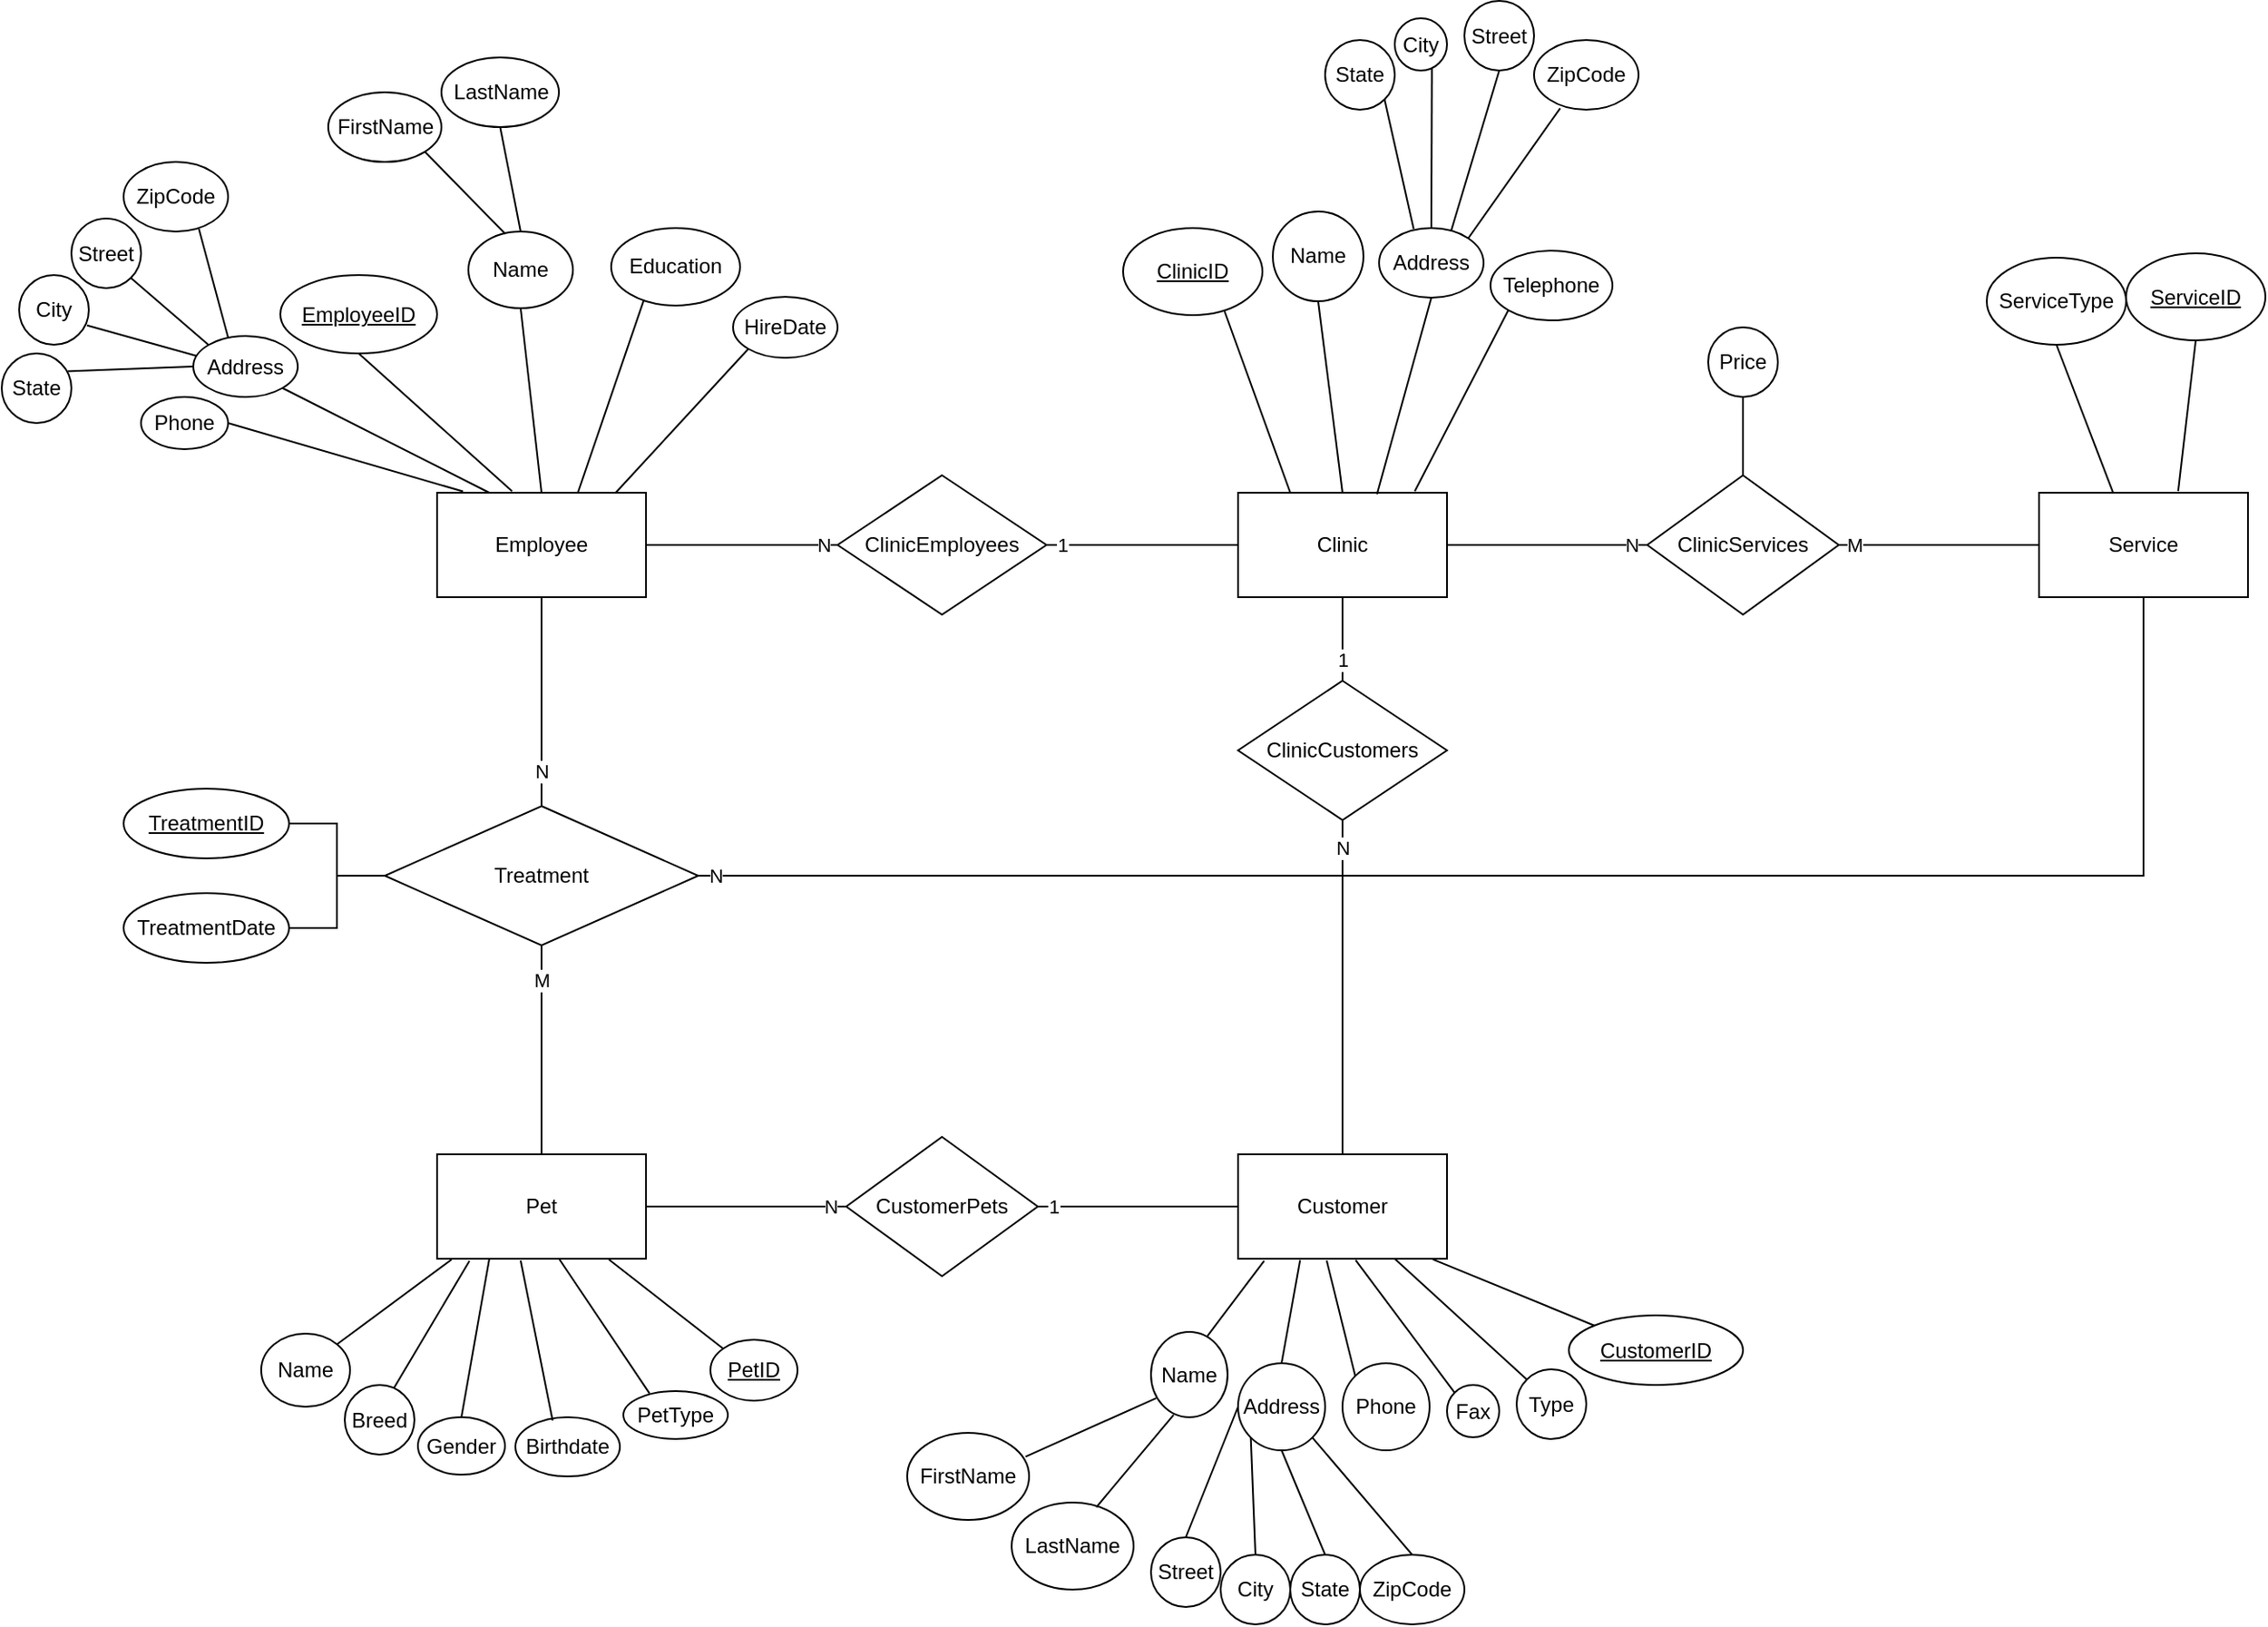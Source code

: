 <mxfile version="24.7.17">
  <diagram name="Page-1" id="QHZ02D-Xwt9p3TBRDRYw">
    <mxGraphModel dx="1434" dy="774" grid="1" gridSize="10" guides="1" tooltips="1" connect="1" arrows="1" fold="1" page="1" pageScale="1" pageWidth="1654" pageHeight="2336" math="0" shadow="0">
      <root>
        <mxCell id="0" />
        <mxCell id="1" parent="0" />
        <mxCell id="wkBuQ8UOcpV6wldaHhzW-1" value="Customer" style="rounded=0;whiteSpace=wrap;html=1;" parent="1" vertex="1">
          <mxGeometry x="800" y="720" width="120" height="60" as="geometry" />
        </mxCell>
        <mxCell id="wkBuQ8UOcpV6wldaHhzW-5" value="Clinic" style="rounded=0;whiteSpace=wrap;html=1;" parent="1" vertex="1">
          <mxGeometry x="800" y="340" width="120" height="60" as="geometry" />
        </mxCell>
        <mxCell id="wkBuQ8UOcpV6wldaHhzW-6" value="Pet" style="rounded=0;whiteSpace=wrap;html=1;" parent="1" vertex="1">
          <mxGeometry x="340" y="720" width="120" height="60" as="geometry" />
        </mxCell>
        <mxCell id="wkBuQ8UOcpV6wldaHhzW-7" value="Employee" style="rounded=0;whiteSpace=wrap;html=1;" parent="1" vertex="1">
          <mxGeometry x="340" y="340" width="120" height="60" as="geometry" />
        </mxCell>
        <mxCell id="rdd54FIDhYAE33KvgznH-1" value="Service" style="rounded=0;whiteSpace=wrap;html=1;" parent="1" vertex="1">
          <mxGeometry x="1260" y="340" width="120" height="60" as="geometry" />
        </mxCell>
        <mxCell id="-0kGIgU5v4uwBQH66-7V-128" value="N" style="edgeStyle=orthogonalEdgeStyle;rounded=0;orthogonalLoop=1;jettySize=auto;html=1;exitX=1;exitY=0.5;exitDx=0;exitDy=0;entryX=0.5;entryY=1;entryDx=0;entryDy=0;endArrow=none;endFill=0;" parent="1" source="rdd54FIDhYAE33KvgznH-5" target="rdd54FIDhYAE33KvgznH-1" edge="1">
          <mxGeometry x="-0.98" relative="1" as="geometry">
            <mxPoint as="offset" />
          </mxGeometry>
        </mxCell>
        <mxCell id="rdd54FIDhYAE33KvgznH-5" value="Treatment" style="shape=rhombus;perimeter=rhombusPerimeter;whiteSpace=wrap;html=1;align=center;" parent="1" vertex="1">
          <mxGeometry x="310" y="520" width="180" height="80" as="geometry" />
        </mxCell>
        <mxCell id="rdd54FIDhYAE33KvgznH-10" value="ClinicCustomers" style="shape=rhombus;perimeter=rhombusPerimeter;whiteSpace=wrap;html=1;align=center;" parent="1" vertex="1">
          <mxGeometry x="800" y="448" width="120" height="80" as="geometry" />
        </mxCell>
        <mxCell id="rdd54FIDhYAE33KvgznH-12" value="N" style="endArrow=none;html=1;rounded=0;entryX=0.5;entryY=1;entryDx=0;entryDy=0;exitX=0.5;exitY=0;exitDx=0;exitDy=0;" parent="1" source="wkBuQ8UOcpV6wldaHhzW-1" target="rdd54FIDhYAE33KvgznH-10" edge="1">
          <mxGeometry x="0.833" width="50" height="50" relative="1" as="geometry">
            <mxPoint x="860" y="700" as="sourcePoint" />
            <mxPoint x="990" y="560" as="targetPoint" />
            <Array as="points" />
            <mxPoint as="offset" />
          </mxGeometry>
        </mxCell>
        <mxCell id="rdd54FIDhYAE33KvgznH-13" value="ClinicEmployees" style="shape=rhombus;perimeter=rhombusPerimeter;whiteSpace=wrap;html=1;align=center;" parent="1" vertex="1">
          <mxGeometry x="570" y="330" width="120" height="80" as="geometry" />
        </mxCell>
        <mxCell id="rdd54FIDhYAE33KvgznH-14" value="N" style="endArrow=none;html=1;rounded=0;entryX=1;entryY=0.5;entryDx=0;entryDy=0;exitX=0;exitY=0.5;exitDx=0;exitDy=0;" parent="1" source="rdd54FIDhYAE33KvgznH-13" target="wkBuQ8UOcpV6wldaHhzW-7" edge="1">
          <mxGeometry x="-0.846" width="50" height="50" relative="1" as="geometry">
            <mxPoint x="560" y="370" as="sourcePoint" />
            <mxPoint x="630" y="410" as="targetPoint" />
            <Array as="points">
              <mxPoint x="530" y="370" />
            </Array>
            <mxPoint as="offset" />
          </mxGeometry>
        </mxCell>
        <mxCell id="rdd54FIDhYAE33KvgznH-15" value="1" style="endArrow=none;html=1;rounded=0;exitX=0;exitY=0.5;exitDx=0;exitDy=0;entryX=1;entryY=0.5;entryDx=0;entryDy=0;" parent="1" source="wkBuQ8UOcpV6wldaHhzW-5" target="rdd54FIDhYAE33KvgznH-13" edge="1">
          <mxGeometry x="0.846" width="50" height="50" relative="1" as="geometry">
            <mxPoint x="630" y="730" as="sourcePoint" />
            <mxPoint x="670" y="450" as="targetPoint" />
            <Array as="points">
              <mxPoint x="730" y="370" />
            </Array>
            <mxPoint as="offset" />
          </mxGeometry>
        </mxCell>
        <mxCell id="rdd54FIDhYAE33KvgznH-16" value="ClinicServices" style="shape=rhombus;perimeter=rhombusPerimeter;whiteSpace=wrap;html=1;align=center;" parent="1" vertex="1">
          <mxGeometry x="1035" y="330" width="110" height="80" as="geometry" />
        </mxCell>
        <mxCell id="rdd54FIDhYAE33KvgznH-17" value="N" style="endArrow=none;html=1;rounded=0;exitX=0;exitY=0.5;exitDx=0;exitDy=0;entryX=1;entryY=0.5;entryDx=0;entryDy=0;" parent="1" source="rdd54FIDhYAE33KvgznH-16" target="wkBuQ8UOcpV6wldaHhzW-5" edge="1">
          <mxGeometry x="-0.846" width="50" height="50" relative="1" as="geometry">
            <mxPoint x="1020" y="370" as="sourcePoint" />
            <mxPoint x="950" y="370" as="targetPoint" />
            <Array as="points">
              <mxPoint x="990" y="370" />
            </Array>
            <mxPoint as="offset" />
          </mxGeometry>
        </mxCell>
        <mxCell id="rdd54FIDhYAE33KvgznH-18" value="M" style="endArrow=none;html=1;rounded=0;entryX=1;entryY=0.5;entryDx=0;entryDy=0;exitX=0;exitY=0.5;exitDx=0;exitDy=0;" parent="1" source="rdd54FIDhYAE33KvgznH-1" target="rdd54FIDhYAE33KvgznH-16" edge="1">
          <mxGeometry x="0.846" width="50" height="50" relative="1" as="geometry">
            <mxPoint x="1240" y="370" as="sourcePoint" />
            <mxPoint x="1130" y="450" as="targetPoint" />
            <Array as="points">
              <mxPoint x="1190" y="370" />
            </Array>
            <mxPoint as="offset" />
          </mxGeometry>
        </mxCell>
        <mxCell id="rdd54FIDhYAE33KvgznH-19" value="CustomerPets" style="shape=rhombus;perimeter=rhombusPerimeter;whiteSpace=wrap;html=1;align=center;" parent="1" vertex="1">
          <mxGeometry x="575" y="710" width="110" height="80" as="geometry" />
        </mxCell>
        <mxCell id="rdd54FIDhYAE33KvgznH-20" value="N" style="endArrow=none;html=1;rounded=0;exitX=0;exitY=0.5;exitDx=0;exitDy=0;entryX=1;entryY=0.5;entryDx=0;entryDy=0;" parent="1" source="rdd54FIDhYAE33KvgznH-19" target="wkBuQ8UOcpV6wldaHhzW-6" edge="1">
          <mxGeometry x="-0.846" width="50" height="50" relative="1" as="geometry">
            <mxPoint x="560" y="750" as="sourcePoint" />
            <mxPoint x="490" y="750" as="targetPoint" />
            <Array as="points">
              <mxPoint x="530" y="750" />
            </Array>
            <mxPoint as="offset" />
          </mxGeometry>
        </mxCell>
        <mxCell id="rdd54FIDhYAE33KvgznH-21" value="1" style="endArrow=none;html=1;rounded=0;entryX=1;entryY=0.5;entryDx=0;entryDy=0;exitX=0;exitY=0.5;exitDx=0;exitDy=0;" parent="1" source="wkBuQ8UOcpV6wldaHhzW-1" target="rdd54FIDhYAE33KvgznH-19" edge="1">
          <mxGeometry x="0.846" width="50" height="50" relative="1" as="geometry">
            <mxPoint x="780" y="760" as="sourcePoint" />
            <mxPoint x="670" y="830" as="targetPoint" />
            <Array as="points">
              <mxPoint x="730" y="750" />
            </Array>
            <mxPoint as="offset" />
          </mxGeometry>
        </mxCell>
        <mxCell id="-0kGIgU5v4uwBQH66-7V-2" value="Name" style="ellipse;whiteSpace=wrap;html=1;" parent="1" vertex="1">
          <mxGeometry x="750" y="822" width="44" height="49" as="geometry" />
        </mxCell>
        <mxCell id="-0kGIgU5v4uwBQH66-7V-4" value="FirstName" style="ellipse;whiteSpace=wrap;html=1;" parent="1" vertex="1">
          <mxGeometry x="610" y="880" width="70" height="50" as="geometry" />
        </mxCell>
        <mxCell id="-0kGIgU5v4uwBQH66-7V-5" value="LastName" style="ellipse;whiteSpace=wrap;html=1;" parent="1" vertex="1">
          <mxGeometry x="670" y="920" width="70" height="50" as="geometry" />
        </mxCell>
        <mxCell id="-0kGIgU5v4uwBQH66-7V-8" value="" style="endArrow=none;html=1;rounded=0;exitX=0.971;exitY=0.273;exitDx=0;exitDy=0;entryX=0.068;entryY=0.776;entryDx=0;entryDy=0;entryPerimeter=0;exitPerimeter=0;" parent="1" source="-0kGIgU5v4uwBQH66-7V-4" target="-0kGIgU5v4uwBQH66-7V-2" edge="1">
          <mxGeometry width="50" height="50" relative="1" as="geometry">
            <mxPoint x="790" y="960" as="sourcePoint" />
            <mxPoint x="840" y="910" as="targetPoint" />
          </mxGeometry>
        </mxCell>
        <mxCell id="-0kGIgU5v4uwBQH66-7V-9" value="" style="endArrow=none;html=1;rounded=0;exitX=0.695;exitY=0.053;exitDx=0;exitDy=0;entryX=0.295;entryY=0.973;entryDx=0;entryDy=0;entryPerimeter=0;exitPerimeter=0;" parent="1" source="-0kGIgU5v4uwBQH66-7V-5" target="-0kGIgU5v4uwBQH66-7V-2" edge="1">
          <mxGeometry width="50" height="50" relative="1" as="geometry">
            <mxPoint x="730" y="915" as="sourcePoint" />
            <mxPoint x="794" y="893" as="targetPoint" />
          </mxGeometry>
        </mxCell>
        <mxCell id="-0kGIgU5v4uwBQH66-7V-10" value="" style="endArrow=none;html=1;rounded=0;exitX=0.736;exitY=0.049;exitDx=0;exitDy=0;entryX=0.125;entryY=1.019;entryDx=0;entryDy=0;entryPerimeter=0;exitPerimeter=0;" parent="1" source="-0kGIgU5v4uwBQH66-7V-2" target="wkBuQ8UOcpV6wldaHhzW-1" edge="1">
          <mxGeometry width="50" height="50" relative="1" as="geometry">
            <mxPoint x="740" y="925" as="sourcePoint" />
            <mxPoint x="804" y="903" as="targetPoint" />
          </mxGeometry>
        </mxCell>
        <mxCell id="-0kGIgU5v4uwBQH66-7V-11" value="Address" style="ellipse;whiteSpace=wrap;html=1;" parent="1" vertex="1">
          <mxGeometry x="800" y="840" width="50" height="50" as="geometry" />
        </mxCell>
        <mxCell id="-0kGIgU5v4uwBQH66-7V-12" value="" style="endArrow=none;html=1;rounded=0;entryX=0.297;entryY=1.013;entryDx=0;entryDy=0;exitX=0.5;exitY=0;exitDx=0;exitDy=0;entryPerimeter=0;" parent="1" source="-0kGIgU5v4uwBQH66-7V-11" target="wkBuQ8UOcpV6wldaHhzW-1" edge="1">
          <mxGeometry width="50" height="50" relative="1" as="geometry">
            <mxPoint x="830" y="935" as="sourcePoint" />
            <mxPoint x="814" y="913" as="targetPoint" />
          </mxGeometry>
        </mxCell>
        <mxCell id="-0kGIgU5v4uwBQH66-7V-13" value="Street" style="ellipse;whiteSpace=wrap;html=1;" parent="1" vertex="1">
          <mxGeometry x="750" y="940" width="40" height="40" as="geometry" />
        </mxCell>
        <mxCell id="-0kGIgU5v4uwBQH66-7V-14" value="" style="endArrow=none;html=1;rounded=0;entryX=0;entryY=0.5;entryDx=0;entryDy=0;exitX=0.5;exitY=0;exitDx=0;exitDy=0;" parent="1" source="-0kGIgU5v4uwBQH66-7V-13" target="-0kGIgU5v4uwBQH66-7V-11" edge="1">
          <mxGeometry width="50" height="50" relative="1" as="geometry">
            <mxPoint x="837" y="850" as="sourcePoint" />
            <mxPoint x="870" y="790" as="targetPoint" />
          </mxGeometry>
        </mxCell>
        <mxCell id="-0kGIgU5v4uwBQH66-7V-15" value="City" style="ellipse;whiteSpace=wrap;html=1;" parent="1" vertex="1">
          <mxGeometry x="790" y="950" width="40" height="40" as="geometry" />
        </mxCell>
        <mxCell id="-0kGIgU5v4uwBQH66-7V-16" value="State" style="ellipse;whiteSpace=wrap;html=1;" parent="1" vertex="1">
          <mxGeometry x="830" y="950" width="40" height="40" as="geometry" />
        </mxCell>
        <mxCell id="-0kGIgU5v4uwBQH66-7V-17" value="ZipCode" style="ellipse;whiteSpace=wrap;html=1;" parent="1" vertex="1">
          <mxGeometry x="870" y="950" width="60" height="40" as="geometry" />
        </mxCell>
        <mxCell id="-0kGIgU5v4uwBQH66-7V-19" value="" style="endArrow=none;html=1;rounded=0;entryX=0;entryY=1;entryDx=0;entryDy=0;exitX=0.5;exitY=0;exitDx=0;exitDy=0;" parent="1" source="-0kGIgU5v4uwBQH66-7V-15" target="-0kGIgU5v4uwBQH66-7V-11" edge="1">
          <mxGeometry width="50" height="50" relative="1" as="geometry">
            <mxPoint x="780" y="950" as="sourcePoint" />
            <mxPoint x="842" y="893" as="targetPoint" />
          </mxGeometry>
        </mxCell>
        <mxCell id="-0kGIgU5v4uwBQH66-7V-20" value="" style="endArrow=none;html=1;rounded=0;exitX=0.5;exitY=0;exitDx=0;exitDy=0;entryX=0.5;entryY=1;entryDx=0;entryDy=0;" parent="1" source="-0kGIgU5v4uwBQH66-7V-16" target="-0kGIgU5v4uwBQH66-7V-11" edge="1">
          <mxGeometry width="50" height="50" relative="1" as="geometry">
            <mxPoint x="790" y="960" as="sourcePoint" />
            <mxPoint x="860" y="900" as="targetPoint" />
          </mxGeometry>
        </mxCell>
        <mxCell id="-0kGIgU5v4uwBQH66-7V-21" value="" style="endArrow=none;html=1;rounded=0;entryX=1;entryY=1;entryDx=0;entryDy=0;exitX=0.5;exitY=0;exitDx=0;exitDy=0;" parent="1" source="-0kGIgU5v4uwBQH66-7V-17" target="-0kGIgU5v4uwBQH66-7V-11" edge="1">
          <mxGeometry width="50" height="50" relative="1" as="geometry">
            <mxPoint x="800" y="970" as="sourcePoint" />
            <mxPoint x="862" y="913" as="targetPoint" />
          </mxGeometry>
        </mxCell>
        <mxCell id="-0kGIgU5v4uwBQH66-7V-22" value="Phone" style="ellipse;whiteSpace=wrap;html=1;" parent="1" vertex="1">
          <mxGeometry x="860" y="840" width="50" height="50" as="geometry" />
        </mxCell>
        <mxCell id="-0kGIgU5v4uwBQH66-7V-23" value="Fax" style="ellipse;whiteSpace=wrap;html=1;" parent="1" vertex="1">
          <mxGeometry x="920" y="852.5" width="30" height="30" as="geometry" />
        </mxCell>
        <mxCell id="-0kGIgU5v4uwBQH66-7V-24" value="" style="endArrow=none;html=1;rounded=0;exitX=0;exitY=0;exitDx=0;exitDy=0;entryX=0.424;entryY=1.016;entryDx=0;entryDy=0;entryPerimeter=0;" parent="1" source="-0kGIgU5v4uwBQH66-7V-22" target="wkBuQ8UOcpV6wldaHhzW-1" edge="1">
          <mxGeometry width="50" height="50" relative="1" as="geometry">
            <mxPoint x="910" y="960" as="sourcePoint" />
            <mxPoint x="850" y="790" as="targetPoint" />
          </mxGeometry>
        </mxCell>
        <mxCell id="-0kGIgU5v4uwBQH66-7V-25" value="" style="endArrow=none;html=1;rounded=0;exitX=0;exitY=0;exitDx=0;exitDy=0;entryX=0.563;entryY=1.013;entryDx=0;entryDy=0;entryPerimeter=0;" parent="1" source="-0kGIgU5v4uwBQH66-7V-23" target="wkBuQ8UOcpV6wldaHhzW-1" edge="1">
          <mxGeometry width="50" height="50" relative="1" as="geometry">
            <mxPoint x="920" y="970" as="sourcePoint" />
            <mxPoint x="920" y="790" as="targetPoint" />
          </mxGeometry>
        </mxCell>
        <mxCell id="-0kGIgU5v4uwBQH66-7V-26" value="Type" style="ellipse;whiteSpace=wrap;html=1;" parent="1" vertex="1">
          <mxGeometry x="960" y="843.5" width="40" height="40" as="geometry" />
        </mxCell>
        <mxCell id="-0kGIgU5v4uwBQH66-7V-28" value="" style="endArrow=none;html=1;rounded=0;exitX=0;exitY=0;exitDx=0;exitDy=0;entryX=0.75;entryY=1;entryDx=0;entryDy=0;" parent="1" source="-0kGIgU5v4uwBQH66-7V-26" target="wkBuQ8UOcpV6wldaHhzW-1" edge="1">
          <mxGeometry width="50" height="50" relative="1" as="geometry">
            <mxPoint x="934" y="854" as="sourcePoint" />
            <mxPoint x="900" y="790" as="targetPoint" />
          </mxGeometry>
        </mxCell>
        <mxCell id="-0kGIgU5v4uwBQH66-7V-30" value="&lt;u&gt;CustomerID&lt;/u&gt;" style="ellipse;whiteSpace=wrap;html=1;fontStyle=4" parent="1" vertex="1">
          <mxGeometry x="990" y="812.5" width="100" height="40" as="geometry" />
        </mxCell>
        <mxCell id="-0kGIgU5v4uwBQH66-7V-31" value="" style="endArrow=none;html=1;rounded=0;exitX=0;exitY=0;exitDx=0;exitDy=0;entryX=0.932;entryY=1.005;entryDx=0;entryDy=0;entryPerimeter=0;" parent="1" source="-0kGIgU5v4uwBQH66-7V-30" target="wkBuQ8UOcpV6wldaHhzW-1" edge="1">
          <mxGeometry width="50" height="50" relative="1" as="geometry">
            <mxPoint x="966" y="851" as="sourcePoint" />
            <mxPoint x="900" y="790" as="targetPoint" />
          </mxGeometry>
        </mxCell>
        <mxCell id="-0kGIgU5v4uwBQH66-7V-32" value="Name" style="ellipse;whiteSpace=wrap;html=1;" parent="1" vertex="1">
          <mxGeometry x="239" y="823" width="51" height="42" as="geometry" />
        </mxCell>
        <mxCell id="-0kGIgU5v4uwBQH66-7V-37" value="Gender" style="ellipse;whiteSpace=wrap;html=1;" parent="1" vertex="1">
          <mxGeometry x="329" y="871" width="50" height="33" as="geometry" />
        </mxCell>
        <mxCell id="-0kGIgU5v4uwBQH66-7V-47" value="Birthdate" style="ellipse;whiteSpace=wrap;html=1;" parent="1" vertex="1">
          <mxGeometry x="385" y="871" width="60" height="34" as="geometry" />
        </mxCell>
        <mxCell id="-0kGIgU5v4uwBQH66-7V-48" value="PetType" style="ellipse;whiteSpace=wrap;html=1;" parent="1" vertex="1">
          <mxGeometry x="447" y="856" width="60" height="27.5" as="geometry" />
        </mxCell>
        <mxCell id="-0kGIgU5v4uwBQH66-7V-49" value="&lt;u&gt;PetID&lt;/u&gt;" style="ellipse;whiteSpace=wrap;html=1;" parent="1" vertex="1">
          <mxGeometry x="497" y="826.5" width="50" height="35" as="geometry" />
        </mxCell>
        <mxCell id="-0kGIgU5v4uwBQH66-7V-52" value="Breed" style="ellipse;whiteSpace=wrap;html=1;" parent="1" vertex="1">
          <mxGeometry x="287" y="852.5" width="40" height="40" as="geometry" />
        </mxCell>
        <mxCell id="-0kGIgU5v4uwBQH66-7V-53" value="" style="endArrow=none;html=1;rounded=0;exitX=0.708;exitY=0.042;exitDx=0;exitDy=0;entryX=0.155;entryY=1.02;entryDx=0;entryDy=0;exitPerimeter=0;entryPerimeter=0;" parent="1" source="-0kGIgU5v4uwBQH66-7V-52" target="wkBuQ8UOcpV6wldaHhzW-6" edge="1">
          <mxGeometry width="50" height="50" relative="1" as="geometry">
            <mxPoint x="196" y="878" as="sourcePoint" />
            <mxPoint x="231" y="858" as="targetPoint" />
          </mxGeometry>
        </mxCell>
        <mxCell id="-0kGIgU5v4uwBQH66-7V-54" value="" style="endArrow=none;html=1;rounded=0;exitX=0.5;exitY=0;exitDx=0;exitDy=0;entryX=0.25;entryY=1;entryDx=0;entryDy=0;" parent="1" source="-0kGIgU5v4uwBQH66-7V-37" target="wkBuQ8UOcpV6wldaHhzW-6" edge="1">
          <mxGeometry width="50" height="50" relative="1" as="geometry">
            <mxPoint x="308" y="877" as="sourcePoint" />
            <mxPoint x="369" y="791" as="targetPoint" />
          </mxGeometry>
        </mxCell>
        <mxCell id="-0kGIgU5v4uwBQH66-7V-55" value="" style="endArrow=none;html=1;rounded=0;exitX=0.356;exitY=0.056;exitDx=0;exitDy=0;entryX=0.4;entryY=1.017;entryDx=0;entryDy=0;exitPerimeter=0;entryPerimeter=0;" parent="1" source="-0kGIgU5v4uwBQH66-7V-47" target="wkBuQ8UOcpV6wldaHhzW-6" edge="1">
          <mxGeometry width="50" height="50" relative="1" as="geometry">
            <mxPoint x="318" y="887" as="sourcePoint" />
            <mxPoint x="379" y="801" as="targetPoint" />
          </mxGeometry>
        </mxCell>
        <mxCell id="-0kGIgU5v4uwBQH66-7V-56" value="" style="endArrow=none;html=1;rounded=0;exitX=0.25;exitY=0.048;exitDx=0;exitDy=0;entryX=0.586;entryY=1.006;entryDx=0;entryDy=0;exitPerimeter=0;entryPerimeter=0;" parent="1" source="-0kGIgU5v4uwBQH66-7V-48" target="wkBuQ8UOcpV6wldaHhzW-6" edge="1">
          <mxGeometry width="50" height="50" relative="1" as="geometry">
            <mxPoint x="328" y="897" as="sourcePoint" />
            <mxPoint x="389" y="811" as="targetPoint" />
          </mxGeometry>
        </mxCell>
        <mxCell id="-0kGIgU5v4uwBQH66-7V-57" value="" style="endArrow=none;html=1;rounded=0;exitX=0;exitY=0;exitDx=0;exitDy=0;entryX=0.822;entryY=1.006;entryDx=0;entryDy=0;entryPerimeter=0;" parent="1" source="-0kGIgU5v4uwBQH66-7V-49" target="wkBuQ8UOcpV6wldaHhzW-6" edge="1">
          <mxGeometry width="50" height="50" relative="1" as="geometry">
            <mxPoint x="338" y="907" as="sourcePoint" />
            <mxPoint x="399" y="821" as="targetPoint" />
          </mxGeometry>
        </mxCell>
        <mxCell id="-0kGIgU5v4uwBQH66-7V-58" value="" style="endArrow=none;html=1;rounded=0;exitX=1;exitY=0;exitDx=0;exitDy=0;entryX=0.069;entryY=1.008;entryDx=0;entryDy=0;entryPerimeter=0;" parent="1" source="-0kGIgU5v4uwBQH66-7V-32" target="wkBuQ8UOcpV6wldaHhzW-6" edge="1">
          <mxGeometry width="50" height="50" relative="1" as="geometry">
            <mxPoint x="348" y="917" as="sourcePoint" />
            <mxPoint x="409" y="831" as="targetPoint" />
          </mxGeometry>
        </mxCell>
        <mxCell id="-0kGIgU5v4uwBQH66-7V-59" value="ServiceType" style="ellipse;whiteSpace=wrap;html=1;" parent="1" vertex="1">
          <mxGeometry x="1230" y="205" width="80" height="50" as="geometry" />
        </mxCell>
        <mxCell id="-0kGIgU5v4uwBQH66-7V-60" value="&lt;u&gt;ServiceID&lt;/u&gt;" style="ellipse;whiteSpace=wrap;html=1;" parent="1" vertex="1">
          <mxGeometry x="1310" y="202.5" width="80" height="50" as="geometry" />
        </mxCell>
        <mxCell id="-0kGIgU5v4uwBQH66-7V-61" value="Price" style="ellipse;whiteSpace=wrap;html=1;" parent="1" vertex="1">
          <mxGeometry x="1070" y="245" width="40" height="40" as="geometry" />
        </mxCell>
        <mxCell id="-0kGIgU5v4uwBQH66-7V-62" value="" style="endArrow=none;html=1;rounded=0;entryX=0.5;entryY=1;entryDx=0;entryDy=0;exitX=0.5;exitY=0;exitDx=0;exitDy=0;" parent="1" source="rdd54FIDhYAE33KvgznH-16" target="-0kGIgU5v4uwBQH66-7V-61" edge="1">
          <mxGeometry width="50" height="50" relative="1" as="geometry">
            <mxPoint x="1020" y="470" as="sourcePoint" />
            <mxPoint x="1070" y="420" as="targetPoint" />
          </mxGeometry>
        </mxCell>
        <mxCell id="-0kGIgU5v4uwBQH66-7V-63" value="&lt;u&gt;EmployeeID&lt;/u&gt;" style="ellipse;whiteSpace=wrap;html=1;" parent="1" vertex="1">
          <mxGeometry x="250" y="215" width="90" height="45" as="geometry" />
        </mxCell>
        <mxCell id="-0kGIgU5v4uwBQH66-7V-64" value="Name" style="ellipse;whiteSpace=wrap;html=1;" parent="1" vertex="1">
          <mxGeometry x="358" y="190" width="60" height="44" as="geometry" />
        </mxCell>
        <mxCell id="-0kGIgU5v4uwBQH66-7V-65" value="FirstName" style="ellipse;whiteSpace=wrap;html=1;" parent="1" vertex="1">
          <mxGeometry x="277.5" y="110" width="65" height="40" as="geometry" />
        </mxCell>
        <mxCell id="-0kGIgU5v4uwBQH66-7V-66" value="LastName" style="ellipse;whiteSpace=wrap;html=1;" parent="1" vertex="1">
          <mxGeometry x="342.5" y="90" width="67.5" height="40" as="geometry" />
        </mxCell>
        <mxCell id="-0kGIgU5v4uwBQH66-7V-67" value="" style="endArrow=none;html=1;rounded=0;entryX=1;entryY=1;entryDx=0;entryDy=0;exitX=0.354;exitY=0.032;exitDx=0;exitDy=0;exitPerimeter=0;" parent="1" source="-0kGIgU5v4uwBQH66-7V-64" target="-0kGIgU5v4uwBQH66-7V-65" edge="1">
          <mxGeometry width="50" height="50" relative="1" as="geometry">
            <mxPoint x="210" y="210" as="sourcePoint" />
            <mxPoint x="260" y="160" as="targetPoint" />
          </mxGeometry>
        </mxCell>
        <mxCell id="-0kGIgU5v4uwBQH66-7V-68" value="" style="endArrow=none;html=1;rounded=0;entryX=0.5;entryY=1;entryDx=0;entryDy=0;exitX=0.5;exitY=0;exitDx=0;exitDy=0;" parent="1" source="-0kGIgU5v4uwBQH66-7V-64" target="-0kGIgU5v4uwBQH66-7V-66" edge="1">
          <mxGeometry width="50" height="50" relative="1" as="geometry">
            <mxPoint x="375" y="201" as="sourcePoint" />
            <mxPoint x="343" y="154" as="targetPoint" />
          </mxGeometry>
        </mxCell>
        <mxCell id="-0kGIgU5v4uwBQH66-7V-72" value="Education" style="ellipse;whiteSpace=wrap;html=1;" parent="1" vertex="1">
          <mxGeometry x="440" y="188" width="74" height="44.5" as="geometry" />
        </mxCell>
        <mxCell id="-0kGIgU5v4uwBQH66-7V-73" value="Address" style="ellipse;whiteSpace=wrap;html=1;" parent="1" vertex="1">
          <mxGeometry x="200" y="250" width="60" height="35" as="geometry" />
        </mxCell>
        <mxCell id="-0kGIgU5v4uwBQH66-7V-75" value="Street" style="ellipse;whiteSpace=wrap;html=1;" parent="1" vertex="1">
          <mxGeometry x="130" y="182.5" width="40" height="40" as="geometry" />
        </mxCell>
        <mxCell id="-0kGIgU5v4uwBQH66-7V-76" value="City" style="ellipse;whiteSpace=wrap;html=1;" parent="1" vertex="1">
          <mxGeometry x="100" y="215" width="40" height="40" as="geometry" />
        </mxCell>
        <mxCell id="-0kGIgU5v4uwBQH66-7V-77" value="State" style="ellipse;whiteSpace=wrap;html=1;" parent="1" vertex="1">
          <mxGeometry x="90" y="260" width="40" height="40" as="geometry" />
        </mxCell>
        <mxCell id="-0kGIgU5v4uwBQH66-7V-78" value="ZipCode" style="ellipse;whiteSpace=wrap;html=1;" parent="1" vertex="1">
          <mxGeometry x="160" y="150" width="60" height="40" as="geometry" />
        </mxCell>
        <mxCell id="-0kGIgU5v4uwBQH66-7V-79" value="" style="endArrow=none;html=1;rounded=0;entryX=0.72;entryY=0.96;entryDx=0;entryDy=0;exitX=0.333;exitY=0.023;exitDx=0;exitDy=0;exitPerimeter=0;entryPerimeter=0;" parent="1" source="-0kGIgU5v4uwBQH66-7V-73" target="-0kGIgU5v4uwBQH66-7V-78" edge="1">
          <mxGeometry width="50" height="50" relative="1" as="geometry">
            <mxPoint x="375" y="201" as="sourcePoint" />
            <mxPoint x="343" y="154" as="targetPoint" />
          </mxGeometry>
        </mxCell>
        <mxCell id="-0kGIgU5v4uwBQH66-7V-80" value="" style="endArrow=none;html=1;rounded=0;entryX=1;entryY=1;entryDx=0;entryDy=0;exitX=0;exitY=0;exitDx=0;exitDy=0;" parent="1" source="-0kGIgU5v4uwBQH66-7V-73" target="-0kGIgU5v4uwBQH66-7V-75" edge="1">
          <mxGeometry width="50" height="50" relative="1" as="geometry">
            <mxPoint x="385" y="211" as="sourcePoint" />
            <mxPoint x="353" y="164" as="targetPoint" />
          </mxGeometry>
        </mxCell>
        <mxCell id="-0kGIgU5v4uwBQH66-7V-81" value="" style="endArrow=none;html=1;rounded=0;entryX=0.974;entryY=0.722;entryDx=0;entryDy=0;exitX=0.029;exitY=0.325;exitDx=0;exitDy=0;entryPerimeter=0;exitPerimeter=0;" parent="1" source="-0kGIgU5v4uwBQH66-7V-73" target="-0kGIgU5v4uwBQH66-7V-76" edge="1">
          <mxGeometry width="50" height="50" relative="1" as="geometry">
            <mxPoint x="219" y="265" as="sourcePoint" />
            <mxPoint x="174" y="227" as="targetPoint" />
          </mxGeometry>
        </mxCell>
        <mxCell id="-0kGIgU5v4uwBQH66-7V-82" value="" style="endArrow=none;html=1;rounded=0;entryX=0.946;entryY=0.256;entryDx=0;entryDy=0;exitX=0;exitY=0.5;exitDx=0;exitDy=0;entryPerimeter=0;" parent="1" source="-0kGIgU5v4uwBQH66-7V-73" target="-0kGIgU5v4uwBQH66-7V-77" edge="1">
          <mxGeometry width="50" height="50" relative="1" as="geometry">
            <mxPoint x="190" y="270" as="sourcePoint" />
            <mxPoint x="149" y="254" as="targetPoint" />
          </mxGeometry>
        </mxCell>
        <mxCell id="-0kGIgU5v4uwBQH66-7V-83" value="Phone" style="ellipse;whiteSpace=wrap;html=1;" parent="1" vertex="1">
          <mxGeometry x="170" y="285" width="50" height="30" as="geometry" />
        </mxCell>
        <mxCell id="-0kGIgU5v4uwBQH66-7V-85" value="" style="endArrow=none;html=1;rounded=0;entryX=1;entryY=0.5;entryDx=0;entryDy=0;exitX=0.124;exitY=-0.012;exitDx=0;exitDy=0;exitPerimeter=0;" parent="1" source="wkBuQ8UOcpV6wldaHhzW-7" target="-0kGIgU5v4uwBQH66-7V-83" edge="1">
          <mxGeometry width="50" height="50" relative="1" as="geometry">
            <mxPoint x="230" y="261" as="sourcePoint" />
            <mxPoint x="213" y="198" as="targetPoint" />
          </mxGeometry>
        </mxCell>
        <mxCell id="-0kGIgU5v4uwBQH66-7V-86" value="" style="endArrow=none;html=1;rounded=0;entryX=1;entryY=1;entryDx=0;entryDy=0;exitX=0.25;exitY=0;exitDx=0;exitDy=0;" parent="1" source="wkBuQ8UOcpV6wldaHhzW-7" target="-0kGIgU5v4uwBQH66-7V-73" edge="1">
          <mxGeometry width="50" height="50" relative="1" as="geometry">
            <mxPoint x="365" y="349" as="sourcePoint" />
            <mxPoint x="230" y="310" as="targetPoint" />
          </mxGeometry>
        </mxCell>
        <mxCell id="-0kGIgU5v4uwBQH66-7V-87" value="" style="endArrow=none;html=1;rounded=0;entryX=0.5;entryY=1;entryDx=0;entryDy=0;exitX=0.359;exitY=-0.014;exitDx=0;exitDy=0;exitPerimeter=0;" parent="1" source="wkBuQ8UOcpV6wldaHhzW-7" target="-0kGIgU5v4uwBQH66-7V-63" edge="1">
          <mxGeometry width="50" height="50" relative="1" as="geometry">
            <mxPoint x="380" y="350" as="sourcePoint" />
            <mxPoint x="261" y="290" as="targetPoint" />
          </mxGeometry>
        </mxCell>
        <mxCell id="-0kGIgU5v4uwBQH66-7V-88" value="" style="endArrow=none;html=1;rounded=0;entryX=0.5;entryY=1;entryDx=0;entryDy=0;exitX=0.5;exitY=0;exitDx=0;exitDy=0;" parent="1" source="wkBuQ8UOcpV6wldaHhzW-7" target="-0kGIgU5v4uwBQH66-7V-64" edge="1">
          <mxGeometry width="50" height="50" relative="1" as="geometry">
            <mxPoint x="393" y="349" as="sourcePoint" />
            <mxPoint x="305" y="270" as="targetPoint" />
          </mxGeometry>
        </mxCell>
        <mxCell id="-0kGIgU5v4uwBQH66-7V-89" value="" style="endArrow=none;html=1;rounded=0;entryX=0.254;entryY=0.926;entryDx=0;entryDy=0;exitX=0.674;exitY=0;exitDx=0;exitDy=0;entryPerimeter=0;exitPerimeter=0;" parent="1" source="wkBuQ8UOcpV6wldaHhzW-7" target="-0kGIgU5v4uwBQH66-7V-72" edge="1">
          <mxGeometry width="50" height="50" relative="1" as="geometry">
            <mxPoint x="410" y="350" as="sourcePoint" />
            <mxPoint x="442.05" y="231.595" as="targetPoint" />
          </mxGeometry>
        </mxCell>
        <mxCell id="-0kGIgU5v4uwBQH66-7V-90" value="" style="endArrow=none;html=1;rounded=0;entryX=0;entryY=1;entryDx=0;entryDy=0;exitX=0.855;exitY=0;exitDx=0;exitDy=0;exitPerimeter=0;" parent="1" source="wkBuQ8UOcpV6wldaHhzW-7" target="Rl5Xt2jMIMW4c3KPyldP-1" edge="1">
          <mxGeometry width="50" height="50" relative="1" as="geometry">
            <mxPoint x="431" y="350" as="sourcePoint" />
            <mxPoint x="460" y="244" as="targetPoint" />
          </mxGeometry>
        </mxCell>
        <mxCell id="-0kGIgU5v4uwBQH66-7V-130" style="edgeStyle=orthogonalEdgeStyle;rounded=0;orthogonalLoop=1;jettySize=auto;html=1;exitX=1;exitY=0.5;exitDx=0;exitDy=0;entryX=0;entryY=0.5;entryDx=0;entryDy=0;endArrow=none;endFill=0;" parent="1" source="-0kGIgU5v4uwBQH66-7V-91" target="rdd54FIDhYAE33KvgznH-5" edge="1">
          <mxGeometry relative="1" as="geometry" />
        </mxCell>
        <mxCell id="-0kGIgU5v4uwBQH66-7V-91" value="TreatmentDate" style="ellipse;whiteSpace=wrap;html=1;" parent="1" vertex="1">
          <mxGeometry x="160" y="570" width="95" height="40" as="geometry" />
        </mxCell>
        <mxCell id="-0kGIgU5v4uwBQH66-7V-97" value="&lt;u&gt;ClinicID&lt;/u&gt;" style="ellipse;whiteSpace=wrap;html=1;" parent="1" vertex="1">
          <mxGeometry x="734" y="188" width="80" height="50" as="geometry" />
        </mxCell>
        <mxCell id="-0kGIgU5v4uwBQH66-7V-98" value="Name" style="ellipse;whiteSpace=wrap;html=1;" parent="1" vertex="1">
          <mxGeometry x="820" y="178.5" width="52" height="51.5" as="geometry" />
        </mxCell>
        <mxCell id="-0kGIgU5v4uwBQH66-7V-99" value="Address" style="ellipse;whiteSpace=wrap;html=1;" parent="1" vertex="1">
          <mxGeometry x="881" y="188" width="60" height="40" as="geometry" />
        </mxCell>
        <mxCell id="-0kGIgU5v4uwBQH66-7V-100" value="Street" style="ellipse;whiteSpace=wrap;html=1;" parent="1" vertex="1">
          <mxGeometry x="930" y="57.5" width="40" height="40" as="geometry" />
        </mxCell>
        <mxCell id="-0kGIgU5v4uwBQH66-7V-101" value="City" style="ellipse;whiteSpace=wrap;html=1;" parent="1" vertex="1">
          <mxGeometry x="890" y="67.5" width="30" height="30" as="geometry" />
        </mxCell>
        <mxCell id="-0kGIgU5v4uwBQH66-7V-102" value="State" style="ellipse;whiteSpace=wrap;html=1;" parent="1" vertex="1">
          <mxGeometry x="850" y="80" width="40" height="40" as="geometry" />
        </mxCell>
        <mxCell id="-0kGIgU5v4uwBQH66-7V-103" value="ZipCode" style="ellipse;whiteSpace=wrap;html=1;" parent="1" vertex="1">
          <mxGeometry x="970" y="80" width="60" height="40" as="geometry" />
        </mxCell>
        <mxCell id="-0kGIgU5v4uwBQH66-7V-104" value="" style="endArrow=none;html=1;rounded=0;entryX=0.25;entryY=0.979;entryDx=0;entryDy=0;exitX=1;exitY=0;exitDx=0;exitDy=0;entryPerimeter=0;" parent="1" source="-0kGIgU5v4uwBQH66-7V-99" target="-0kGIgU5v4uwBQH66-7V-103" edge="1">
          <mxGeometry width="50" height="50" relative="1" as="geometry">
            <mxPoint x="740" y="128.5" as="sourcePoint" />
            <mxPoint x="863" y="31.5" as="targetPoint" />
          </mxGeometry>
        </mxCell>
        <mxCell id="-0kGIgU5v4uwBQH66-7V-105" value="" style="endArrow=none;html=1;rounded=0;entryX=0.5;entryY=1;entryDx=0;entryDy=0;exitX=0.688;exitY=0.049;exitDx=0;exitDy=0;exitPerimeter=0;" parent="1" source="-0kGIgU5v4uwBQH66-7V-99" target="-0kGIgU5v4uwBQH66-7V-100" edge="1">
          <mxGeometry width="50" height="50" relative="1" as="geometry">
            <mxPoint x="729" y="132.5" as="sourcePoint" />
            <mxPoint x="873" y="41.5" as="targetPoint" />
          </mxGeometry>
        </mxCell>
        <mxCell id="-0kGIgU5v4uwBQH66-7V-106" value="" style="endArrow=none;html=1;rounded=0;entryX=0.711;entryY=0.965;entryDx=0;entryDy=0;exitX=0.5;exitY=0;exitDx=0;exitDy=0;entryPerimeter=0;" parent="1" source="-0kGIgU5v4uwBQH66-7V-99" target="-0kGIgU5v4uwBQH66-7V-101" edge="1">
          <mxGeometry width="50" height="50" relative="1" as="geometry">
            <mxPoint x="722" y="138.5" as="sourcePoint" />
            <mxPoint x="694" y="104.5" as="targetPoint" />
          </mxGeometry>
        </mxCell>
        <mxCell id="-0kGIgU5v4uwBQH66-7V-107" value="" style="endArrow=none;html=1;rounded=0;entryX=1;entryY=1;entryDx=0;entryDy=0;exitX=0.331;exitY=0.013;exitDx=0;exitDy=0;exitPerimeter=0;" parent="1" source="-0kGIgU5v4uwBQH66-7V-99" target="-0kGIgU5v4uwBQH66-7V-102" edge="1">
          <mxGeometry width="50" height="50" relative="1" as="geometry">
            <mxPoint x="720" y="145.5" as="sourcePoint" />
            <mxPoint x="669" y="131.5" as="targetPoint" />
          </mxGeometry>
        </mxCell>
        <mxCell id="-0kGIgU5v4uwBQH66-7V-109" value="Telephone" style="ellipse;whiteSpace=wrap;html=1;" parent="1" vertex="1">
          <mxGeometry x="945" y="201" width="70" height="40" as="geometry" />
        </mxCell>
        <mxCell id="-0kGIgU5v4uwBQH66-7V-110" value="" style="endArrow=none;html=1;rounded=0;entryX=0.727;entryY=0.95;entryDx=0;entryDy=0;exitX=0.25;exitY=0;exitDx=0;exitDy=0;entryPerimeter=0;" parent="1" source="wkBuQ8UOcpV6wldaHhzW-5" target="-0kGIgU5v4uwBQH66-7V-97" edge="1">
          <mxGeometry width="50" height="50" relative="1" as="geometry">
            <mxPoint x="920" y="201" as="sourcePoint" />
            <mxPoint x="894" y="124" as="targetPoint" />
          </mxGeometry>
        </mxCell>
        <mxCell id="-0kGIgU5v4uwBQH66-7V-111" value="" style="endArrow=none;html=1;rounded=0;entryX=0.5;entryY=1;entryDx=0;entryDy=0;exitX=0.5;exitY=0;exitDx=0;exitDy=0;" parent="1" source="wkBuQ8UOcpV6wldaHhzW-5" target="-0kGIgU5v4uwBQH66-7V-98" edge="1">
          <mxGeometry width="50" height="50" relative="1" as="geometry">
            <mxPoint x="840" y="350" as="sourcePoint" />
            <mxPoint x="788" y="260" as="targetPoint" />
          </mxGeometry>
        </mxCell>
        <mxCell id="-0kGIgU5v4uwBQH66-7V-112" value="" style="endArrow=none;html=1;rounded=0;entryX=0.5;entryY=1;entryDx=0;entryDy=0;exitX=0.665;exitY=0.014;exitDx=0;exitDy=0;exitPerimeter=0;" parent="1" source="wkBuQ8UOcpV6wldaHhzW-5" target="-0kGIgU5v4uwBQH66-7V-99" edge="1">
          <mxGeometry width="50" height="50" relative="1" as="geometry">
            <mxPoint x="870" y="350" as="sourcePoint" />
            <mxPoint x="850" y="243" as="targetPoint" />
          </mxGeometry>
        </mxCell>
        <mxCell id="-0kGIgU5v4uwBQH66-7V-113" value="" style="endArrow=none;html=1;rounded=0;entryX=0;entryY=1;entryDx=0;entryDy=0;exitX=0.846;exitY=-0.014;exitDx=0;exitDy=0;exitPerimeter=0;" parent="1" source="wkBuQ8UOcpV6wldaHhzW-5" target="-0kGIgU5v4uwBQH66-7V-109" edge="1">
          <mxGeometry width="50" height="50" relative="1" as="geometry">
            <mxPoint x="890" y="351" as="sourcePoint" />
            <mxPoint x="930" y="240" as="targetPoint" />
          </mxGeometry>
        </mxCell>
        <mxCell id="-0kGIgU5v4uwBQH66-7V-114" value="" style="endArrow=none;html=1;rounded=0;entryX=0.5;entryY=1;entryDx=0;entryDy=0;exitX=0.356;exitY=0.008;exitDx=0;exitDy=0;exitPerimeter=0;" parent="1" source="rdd54FIDhYAE33KvgznH-1" target="-0kGIgU5v4uwBQH66-7V-59" edge="1">
          <mxGeometry width="50" height="50" relative="1" as="geometry">
            <mxPoint x="951" y="206" as="sourcePoint" />
            <mxPoint x="995" y="129" as="targetPoint" />
          </mxGeometry>
        </mxCell>
        <mxCell id="-0kGIgU5v4uwBQH66-7V-115" value="" style="endArrow=none;html=1;rounded=0;entryX=0.5;entryY=1;entryDx=0;entryDy=0;exitX=0.666;exitY=-0.015;exitDx=0;exitDy=0;exitPerimeter=0;" parent="1" source="rdd54FIDhYAE33KvgznH-1" target="-0kGIgU5v4uwBQH66-7V-60" edge="1">
          <mxGeometry width="50" height="50" relative="1" as="geometry">
            <mxPoint x="1313" y="350" as="sourcePoint" />
            <mxPoint x="1280" y="265" as="targetPoint" />
          </mxGeometry>
        </mxCell>
        <mxCell id="-0kGIgU5v4uwBQH66-7V-126" value="N" style="endArrow=none;html=1;rounded=0;exitX=0.5;exitY=1;exitDx=0;exitDy=0;entryX=0.5;entryY=0;entryDx=0;entryDy=0;" parent="1" source="wkBuQ8UOcpV6wldaHhzW-7" target="rdd54FIDhYAE33KvgznH-5" edge="1">
          <mxGeometry x="0.667" relative="1" as="geometry">
            <mxPoint x="380" y="480" as="sourcePoint" />
            <mxPoint x="540" y="480" as="targetPoint" />
            <mxPoint as="offset" />
          </mxGeometry>
        </mxCell>
        <mxCell id="-0kGIgU5v4uwBQH66-7V-127" value="M" style="endArrow=none;html=1;rounded=0;exitX=0.5;exitY=1;exitDx=0;exitDy=0;entryX=0.5;entryY=0;entryDx=0;entryDy=0;" parent="1" source="rdd54FIDhYAE33KvgznH-5" target="wkBuQ8UOcpV6wldaHhzW-6" edge="1">
          <mxGeometry x="-0.667" relative="1" as="geometry">
            <mxPoint x="410" y="410" as="sourcePoint" />
            <mxPoint x="410" y="530" as="targetPoint" />
            <mxPoint as="offset" />
          </mxGeometry>
        </mxCell>
        <mxCell id="-0kGIgU5v4uwBQH66-7V-129" value="1" style="endArrow=none;html=1;rounded=0;entryX=0.5;entryY=1;entryDx=0;entryDy=0;exitX=0.5;exitY=0;exitDx=0;exitDy=0;" parent="1" source="rdd54FIDhYAE33KvgznH-10" target="wkBuQ8UOcpV6wldaHhzW-5" edge="1">
          <mxGeometry x="-0.5" width="50" height="50" relative="1" as="geometry">
            <mxPoint x="888" y="437" as="sourcePoint" />
            <mxPoint x="870" y="538" as="targetPoint" />
            <Array as="points" />
            <mxPoint as="offset" />
          </mxGeometry>
        </mxCell>
        <mxCell id="Rl5Xt2jMIMW4c3KPyldP-1" value="HireDate" style="ellipse;whiteSpace=wrap;html=1;" parent="1" vertex="1">
          <mxGeometry x="510" y="227.5" width="60" height="35" as="geometry" />
        </mxCell>
        <mxCell id="temIpWPYk4siJYd5qzks-2" style="edgeStyle=orthogonalEdgeStyle;rounded=0;orthogonalLoop=1;jettySize=auto;html=1;exitX=1;exitY=0.5;exitDx=0;exitDy=0;entryX=0;entryY=0.5;entryDx=0;entryDy=0;endArrow=none;endFill=0;" edge="1" parent="1" source="temIpWPYk4siJYd5qzks-1" target="rdd54FIDhYAE33KvgznH-5">
          <mxGeometry relative="1" as="geometry" />
        </mxCell>
        <mxCell id="temIpWPYk4siJYd5qzks-1" value="&lt;u&gt;TreatmentID&lt;/u&gt;" style="ellipse;whiteSpace=wrap;html=1;" vertex="1" parent="1">
          <mxGeometry x="160" y="510" width="95" height="40" as="geometry" />
        </mxCell>
      </root>
    </mxGraphModel>
  </diagram>
</mxfile>
